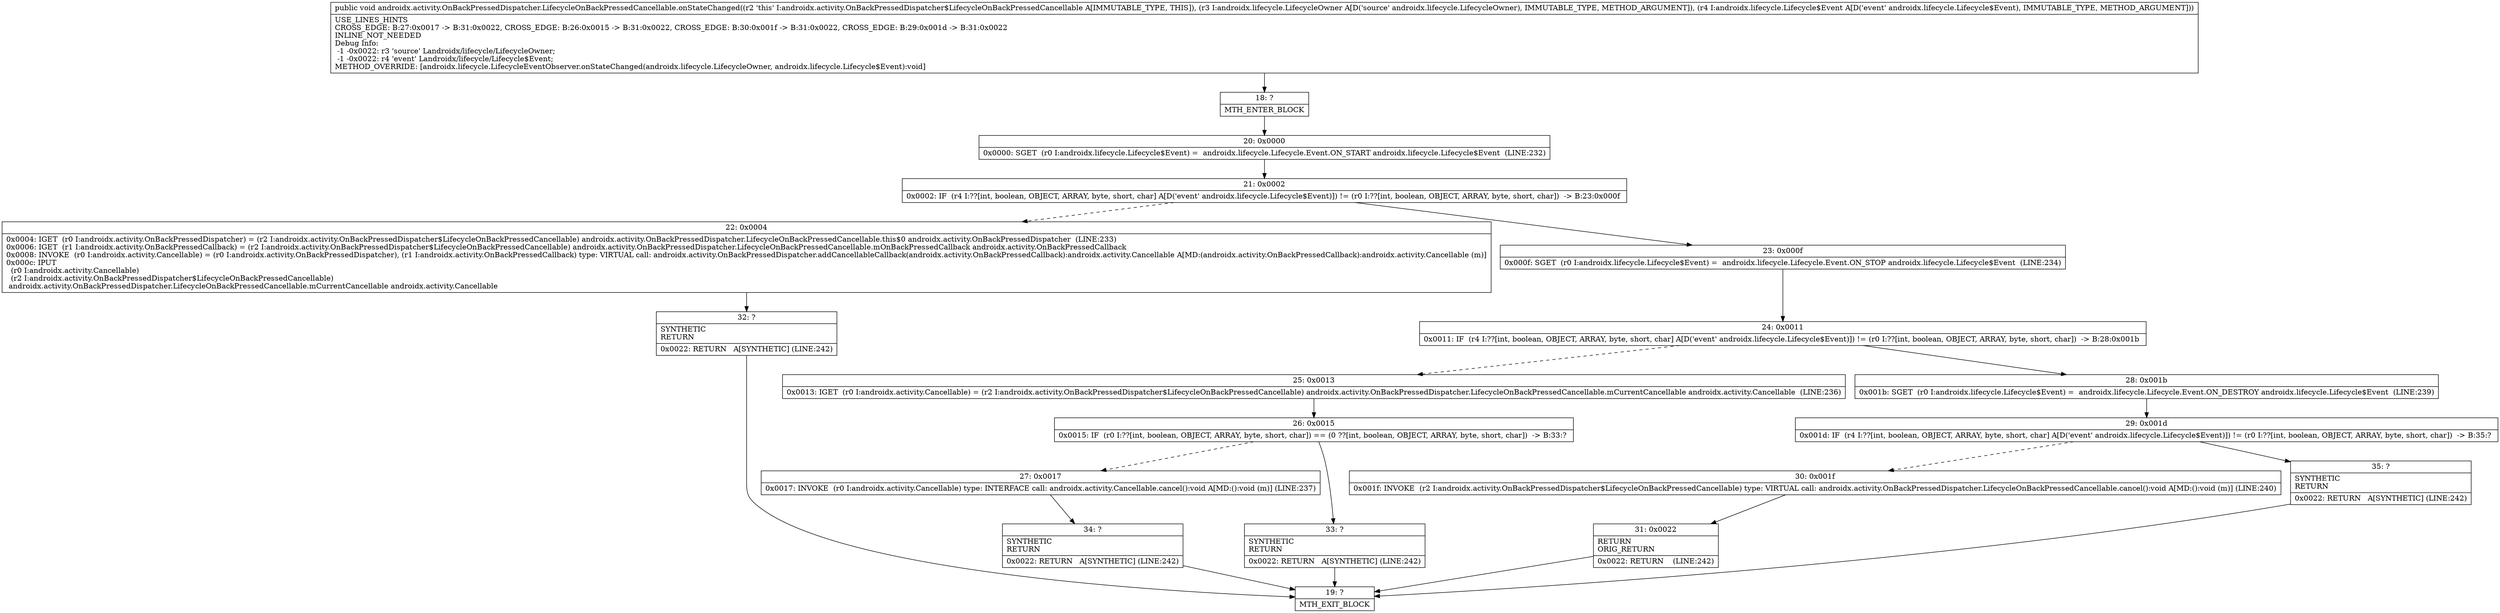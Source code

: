 digraph "CFG forandroidx.activity.OnBackPressedDispatcher.LifecycleOnBackPressedCancellable.onStateChanged(Landroidx\/lifecycle\/LifecycleOwner;Landroidx\/lifecycle\/Lifecycle$Event;)V" {
Node_18 [shape=record,label="{18\:\ ?|MTH_ENTER_BLOCK\l}"];
Node_20 [shape=record,label="{20\:\ 0x0000|0x0000: SGET  (r0 I:androidx.lifecycle.Lifecycle$Event) =  androidx.lifecycle.Lifecycle.Event.ON_START androidx.lifecycle.Lifecycle$Event  (LINE:232)\l}"];
Node_21 [shape=record,label="{21\:\ 0x0002|0x0002: IF  (r4 I:??[int, boolean, OBJECT, ARRAY, byte, short, char] A[D('event' androidx.lifecycle.Lifecycle$Event)]) != (r0 I:??[int, boolean, OBJECT, ARRAY, byte, short, char])  \-\> B:23:0x000f \l}"];
Node_22 [shape=record,label="{22\:\ 0x0004|0x0004: IGET  (r0 I:androidx.activity.OnBackPressedDispatcher) = (r2 I:androidx.activity.OnBackPressedDispatcher$LifecycleOnBackPressedCancellable) androidx.activity.OnBackPressedDispatcher.LifecycleOnBackPressedCancellable.this$0 androidx.activity.OnBackPressedDispatcher  (LINE:233)\l0x0006: IGET  (r1 I:androidx.activity.OnBackPressedCallback) = (r2 I:androidx.activity.OnBackPressedDispatcher$LifecycleOnBackPressedCancellable) androidx.activity.OnBackPressedDispatcher.LifecycleOnBackPressedCancellable.mOnBackPressedCallback androidx.activity.OnBackPressedCallback \l0x0008: INVOKE  (r0 I:androidx.activity.Cancellable) = (r0 I:androidx.activity.OnBackPressedDispatcher), (r1 I:androidx.activity.OnBackPressedCallback) type: VIRTUAL call: androidx.activity.OnBackPressedDispatcher.addCancellableCallback(androidx.activity.OnBackPressedCallback):androidx.activity.Cancellable A[MD:(androidx.activity.OnBackPressedCallback):androidx.activity.Cancellable (m)]\l0x000c: IPUT  \l  (r0 I:androidx.activity.Cancellable)\l  (r2 I:androidx.activity.OnBackPressedDispatcher$LifecycleOnBackPressedCancellable)\l androidx.activity.OnBackPressedDispatcher.LifecycleOnBackPressedCancellable.mCurrentCancellable androidx.activity.Cancellable \l}"];
Node_32 [shape=record,label="{32\:\ ?|SYNTHETIC\lRETURN\l|0x0022: RETURN   A[SYNTHETIC] (LINE:242)\l}"];
Node_19 [shape=record,label="{19\:\ ?|MTH_EXIT_BLOCK\l}"];
Node_23 [shape=record,label="{23\:\ 0x000f|0x000f: SGET  (r0 I:androidx.lifecycle.Lifecycle$Event) =  androidx.lifecycle.Lifecycle.Event.ON_STOP androidx.lifecycle.Lifecycle$Event  (LINE:234)\l}"];
Node_24 [shape=record,label="{24\:\ 0x0011|0x0011: IF  (r4 I:??[int, boolean, OBJECT, ARRAY, byte, short, char] A[D('event' androidx.lifecycle.Lifecycle$Event)]) != (r0 I:??[int, boolean, OBJECT, ARRAY, byte, short, char])  \-\> B:28:0x001b \l}"];
Node_25 [shape=record,label="{25\:\ 0x0013|0x0013: IGET  (r0 I:androidx.activity.Cancellable) = (r2 I:androidx.activity.OnBackPressedDispatcher$LifecycleOnBackPressedCancellable) androidx.activity.OnBackPressedDispatcher.LifecycleOnBackPressedCancellable.mCurrentCancellable androidx.activity.Cancellable  (LINE:236)\l}"];
Node_26 [shape=record,label="{26\:\ 0x0015|0x0015: IF  (r0 I:??[int, boolean, OBJECT, ARRAY, byte, short, char]) == (0 ??[int, boolean, OBJECT, ARRAY, byte, short, char])  \-\> B:33:? \l}"];
Node_27 [shape=record,label="{27\:\ 0x0017|0x0017: INVOKE  (r0 I:androidx.activity.Cancellable) type: INTERFACE call: androidx.activity.Cancellable.cancel():void A[MD:():void (m)] (LINE:237)\l}"];
Node_34 [shape=record,label="{34\:\ ?|SYNTHETIC\lRETURN\l|0x0022: RETURN   A[SYNTHETIC] (LINE:242)\l}"];
Node_33 [shape=record,label="{33\:\ ?|SYNTHETIC\lRETURN\l|0x0022: RETURN   A[SYNTHETIC] (LINE:242)\l}"];
Node_28 [shape=record,label="{28\:\ 0x001b|0x001b: SGET  (r0 I:androidx.lifecycle.Lifecycle$Event) =  androidx.lifecycle.Lifecycle.Event.ON_DESTROY androidx.lifecycle.Lifecycle$Event  (LINE:239)\l}"];
Node_29 [shape=record,label="{29\:\ 0x001d|0x001d: IF  (r4 I:??[int, boolean, OBJECT, ARRAY, byte, short, char] A[D('event' androidx.lifecycle.Lifecycle$Event)]) != (r0 I:??[int, boolean, OBJECT, ARRAY, byte, short, char])  \-\> B:35:? \l}"];
Node_30 [shape=record,label="{30\:\ 0x001f|0x001f: INVOKE  (r2 I:androidx.activity.OnBackPressedDispatcher$LifecycleOnBackPressedCancellable) type: VIRTUAL call: androidx.activity.OnBackPressedDispatcher.LifecycleOnBackPressedCancellable.cancel():void A[MD:():void (m)] (LINE:240)\l}"];
Node_31 [shape=record,label="{31\:\ 0x0022|RETURN\lORIG_RETURN\l|0x0022: RETURN    (LINE:242)\l}"];
Node_35 [shape=record,label="{35\:\ ?|SYNTHETIC\lRETURN\l|0x0022: RETURN   A[SYNTHETIC] (LINE:242)\l}"];
MethodNode[shape=record,label="{public void androidx.activity.OnBackPressedDispatcher.LifecycleOnBackPressedCancellable.onStateChanged((r2 'this' I:androidx.activity.OnBackPressedDispatcher$LifecycleOnBackPressedCancellable A[IMMUTABLE_TYPE, THIS]), (r3 I:androidx.lifecycle.LifecycleOwner A[D('source' androidx.lifecycle.LifecycleOwner), IMMUTABLE_TYPE, METHOD_ARGUMENT]), (r4 I:androidx.lifecycle.Lifecycle$Event A[D('event' androidx.lifecycle.Lifecycle$Event), IMMUTABLE_TYPE, METHOD_ARGUMENT]))  | USE_LINES_HINTS\lCROSS_EDGE: B:27:0x0017 \-\> B:31:0x0022, CROSS_EDGE: B:26:0x0015 \-\> B:31:0x0022, CROSS_EDGE: B:30:0x001f \-\> B:31:0x0022, CROSS_EDGE: B:29:0x001d \-\> B:31:0x0022\lINLINE_NOT_NEEDED\lDebug Info:\l  \-1 \-0x0022: r3 'source' Landroidx\/lifecycle\/LifecycleOwner;\l  \-1 \-0x0022: r4 'event' Landroidx\/lifecycle\/Lifecycle$Event;\lMETHOD_OVERRIDE: [androidx.lifecycle.LifecycleEventObserver.onStateChanged(androidx.lifecycle.LifecycleOwner, androidx.lifecycle.Lifecycle$Event):void]\l}"];
MethodNode -> Node_18;Node_18 -> Node_20;
Node_20 -> Node_21;
Node_21 -> Node_22[style=dashed];
Node_21 -> Node_23;
Node_22 -> Node_32;
Node_32 -> Node_19;
Node_23 -> Node_24;
Node_24 -> Node_25[style=dashed];
Node_24 -> Node_28;
Node_25 -> Node_26;
Node_26 -> Node_27[style=dashed];
Node_26 -> Node_33;
Node_27 -> Node_34;
Node_34 -> Node_19;
Node_33 -> Node_19;
Node_28 -> Node_29;
Node_29 -> Node_30[style=dashed];
Node_29 -> Node_35;
Node_30 -> Node_31;
Node_31 -> Node_19;
Node_35 -> Node_19;
}

